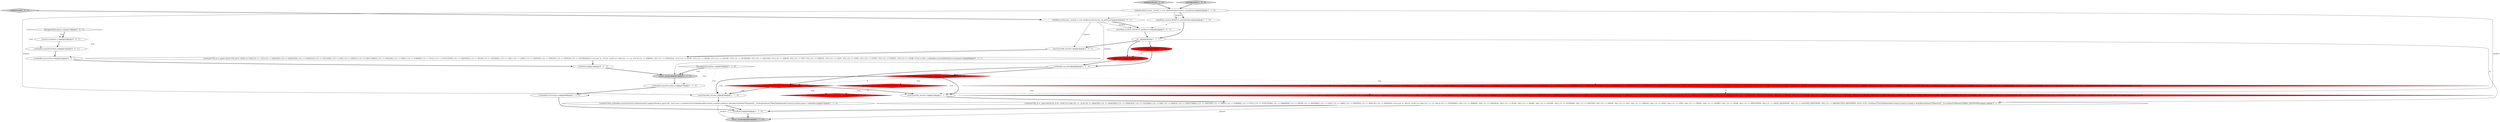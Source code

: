 digraph {
23 [style = filled, label = "getInterpreter().adaptivePredict(_input,102,_ctx)@@@30@@@['0', '1', '0']", fillcolor = red, shape = diamond image = "AAA1AAABBB2BBB"];
20 [style = filled, label = "getInterpreter().adaptivePredict(_input,103,_ctx)@@@9@@@['0', '1', '0']", fillcolor = red, shape = diamond image = "AAA1AAABBB2BBB"];
11 [style = filled, label = "{setState(758)_la = _input.LA(1)if ((((_la) & ~0x3f) == 0 && ((1L << _la) & ((1L << ANALYZE) | (1L << ANALYZED) | (1L << CATALOGS) | (1L << COLUMNS) | (1L << DAY) | (1L << DEBUG) | (1L << EXECUTABLE) | (1L << EXPLAIN) | (1L << FIRST) | (1L << FORMAT) | (1L << FULL) | (1L << FUNCTIONS) | (1L << GRAPHVIZ) | (1L << HOUR) | (1L << INTERVAL) | (1L << LAST) | (1L << LIMIT) | (1L << MAPPED) | (1L << MINUTE) | (1L << MONTH))) != 0) || ((((_la - 64)) & ~0x3f) == 0 && ((1L << (_la - 64)) & ((1L << (OPTIMIZED - 64)) | (1L << (PARSED - 64)) | (1L << (PHYSICAL - 64)) | (1L << (PLAN - 64)) | (1L << (RLIKE - 64)) | (1L << (QUERY - 64)) | (1L << (SCHEMAS - 64)) | (1L << (SECOND - 64)) | (1L << (SHOW - 64)) | (1L << (SYS - 64)) | (1L << (TABLES - 64)) | (1L << (TEXT - 64)) | (1L << (TYPE - 64)) | (1L << (TYPES - 64)) | (1L << (VERIFY - 64)) | (1L << (YEAR - 64)) | (1L << (IDENTIFIER - 64)) | (1L << (DIGIT_IDENTIFIER - 64)) | (1L << (QUOTED_IDENTIFIER - 64)) | (1L << (BACKQUOTED_IDENTIFIER - 64)))) != 0)) {{setState(755)((TableIdentifierContext)_localctx).catalog = identifier()setState(756)match(T__3)}}setState(760)match(TABLE_IDENTIFIER)}@@@11@@@['1', '1', '0']", fillcolor = white, shape = ellipse image = "AAA0AAABBB1BBB"];
5 [style = filled, label = "_errHandler.sync(this)@@@8@@@['1', '1', '0']", fillcolor = white, shape = ellipse image = "AAA0AAABBB1BBB"];
21 [style = filled, label = "tableIdentifier['0', '1', '0']", fillcolor = lightgray, shape = diamond image = "AAA0AAABBB2BBB"];
16 [style = filled, label = "getInterpreter().adaptivePredict(_input,101,_ctx)@@@9@@@['1', '0', '0']", fillcolor = red, shape = diamond image = "AAA1AAABBB1BBB"];
25 [style = filled, label = "NonReservedContext _localctx = new NonReservedContext(_ctx,getState())@@@3@@@['0', '0', '1']", fillcolor = white, shape = ellipse image = "AAA0AAABBB3BBB"];
29 [style = filled, label = "{setState(776)_la = _input.LA(1)if (!((((_la) & ~0x3f) == 0 && ((1L << _la) & ((1L << ANALYZE) | (1L << ANALYZED) | (1L << CATALOGS) | (1L << COLUMNS) | (1L << DAY) | (1L << DEBUG) | (1L << EXECUTABLE) | (1L << EXPLAIN) | (1L << FIRST) | (1L << FORMAT) | (1L << FULL) | (1L << FUNCTIONS) | (1L << GRAPHVIZ) | (1L << HOUR) | (1L << INTERVAL) | (1L << LAST) | (1L << LIMIT) | (1L << MAPPED) | (1L << MINUTE) | (1L << MONTH) | (1L << OPTIMIZED))) != 0) || ((((_la - 67)) & ~0x3f) == 0 && ((1L << (_la - 67)) & ((1L << (PARSED - 67)) | (1L << (PHYSICAL - 67)) | (1L << (PLAN - 67)) | (1L << (RLIKE - 67)) | (1L << (QUERY - 67)) | (1L << (SCHEMAS - 67)) | (1L << (SECOND - 67)) | (1L << (SHOW - 67)) | (1L << (SYS - 67)) | (1L << (TABLES - 67)) | (1L << (TEXT - 67)) | (1L << (TYPE - 67)) | (1L << (TYPES - 67)) | (1L << (VERIFY - 67)) | (1L << (YEAR - 67)))) != 0))) {_errHandler.recoverInline(this)}{consume()}}@@@8@@@['0', '0', '1']", fillcolor = white, shape = ellipse image = "AAA0AAABBB3BBB"];
31 [style = filled, label = "_errHandler.reportError(this,re)@@@21@@@['0', '0', '1']", fillcolor = white, shape = ellipse image = "AAA0AAABBB3BBB"];
19 [style = filled, label = "(((_la) & ~0x3f) == 0 && ((1L << _la) & ((1L << ANALYZE) | (1L << ANALYZED) | (1L << CATALOGS) | (1L << COLUMNS) | (1L << DAY) | (1L << DEBUG) | (1L << EXECUTABLE) | (1L << EXPLAIN) | (1L << FIRST) | (1L << FORMAT) | (1L << FULL) | (1L << FUNCTIONS) | (1L << GRAPHVIZ) | (1L << HOUR) | (1L << INTERVAL) | (1L << LAST) | (1L << LIMIT) | (1L << MAPPED) | (1L << MINUTE) | (1L << MONTH))) != 0) || ((((_la - 64)) & ~0x3f) == 0 && ((1L << (_la - 64)) & ((1L << (OPTIMIZED - 64)) | (1L << (PARSED - 64)) | (1L << (PHYSICAL - 64)) | (1L << (PLAN - 64)) | (1L << (RLIKE - 64)) | (1L << (QUERY - 64)) | (1L << (SCHEMAS - 64)) | (1L << (SECOND - 64)) | (1L << (SHOW - 64)) | (1L << (SYS - 64)) | (1L << (TABLES - 64)) | (1L << (TEXT - 64)) | (1L << (TYPE - 64)) | (1L << (TYPES - 64)) | (1L << (VERIFY - 64)) | (1L << (YEAR - 64)) | (1L << (IDENTIFIER - 64)) | (1L << (DIGIT_IDENTIFIER - 64)) | (1L << (QUOTED_IDENTIFIER - 64)) | (1L << (BACKQUOTED_IDENTIFIER - 64)))) != 0)@@@14@@@['0', '1', '0']", fillcolor = red, shape = diamond image = "AAA1AAABBB2BBB"];
24 [style = filled, label = "RecognitionException re@@@19@@@['0', '0', '1']", fillcolor = white, shape = diamond image = "AAA0AAABBB3BBB"];
30 [style = filled, label = "_errHandler.recover(this,re)@@@22@@@['0', '0', '1']", fillcolor = white, shape = ellipse image = "AAA0AAABBB3BBB"];
32 [style = filled, label = "enterRule(_localctx,106,RULE_nonReserved)@@@4@@@['0', '0', '1']", fillcolor = white, shape = ellipse image = "AAA0AAABBB3BBB"];
9 [style = filled, label = "_errHandler.reportError(this,re)@@@47@@@['1', '1', '0']", fillcolor = white, shape = ellipse image = "AAA0AAABBB1BBB"];
0 [style = filled, label = "{exitRule()}@@@50@@@['1', '1', '0']", fillcolor = white, shape = ellipse image = "AAA0AAABBB1BBB"];
26 [style = filled, label = "enterOuterAlt(_localctx,1)@@@7@@@['0', '0', '1']", fillcolor = white, shape = ellipse image = "AAA0AAABBB3BBB"];
18 [style = filled, label = "int _la@@@5@@@['1', '1', '1']", fillcolor = white, shape = ellipse image = "AAA0AAABBB1BBB"];
33 [style = filled, label = "_localctx.exception = re@@@20@@@['0', '0', '1']", fillcolor = white, shape = ellipse image = "AAA0AAABBB3BBB"];
6 [style = filled, label = "return _localctx@@@27@@@['1', '1', '1']", fillcolor = lightgray, shape = ellipse image = "AAA0AAABBB1BBB"];
13 [style = filled, label = "getInterpreter().adaptivePredict(_input,100,_ctx)@@@30@@@['1', '0', '0']", fillcolor = red, shape = diamond image = "AAA1AAABBB1BBB"];
12 [style = filled, label = "RecognitionException re@@@45@@@['1', '1', '0']", fillcolor = white, shape = diamond image = "AAA0AAABBB1BBB"];
10 [style = filled, label = "tableIdentifier['1', '0', '0']", fillcolor = lightgray, shape = diamond image = "AAA0AAABBB1BBB"];
28 [style = filled, label = "{exitRule()}@@@24@@@['0', '0', '1']", fillcolor = white, shape = ellipse image = "AAA0AAABBB3BBB"];
17 [style = filled, label = "TableIdentifierContext _localctx = new TableIdentifierContext(_ctx,getState())@@@3@@@['1', '1', '0']", fillcolor = white, shape = ellipse image = "AAA0AAABBB1BBB"];
1 [style = filled, label = "enterOuterAlt(_localctx,1)@@@10@@@['1', '1', '0']", fillcolor = white, shape = ellipse image = "AAA0AAABBB1BBB"];
15 [style = filled, label = "return _localctx@@@53@@@['1', '1', '0']", fillcolor = lightgray, shape = ellipse image = "AAA0AAABBB1BBB"];
8 [style = filled, label = "{setState(764)_errHandler.sync(this)switch (getInterpreter().adaptivePredict(_input,102,_ctx)) {case 1:{setState(761)((TableIdentifierContext)_localctx).catalog = identifier()setState(762)match(T__3)}breaksetState(766)((TableIdentifierContext)_localctx).name = identifier()}@@@27@@@['1', '1', '0']", fillcolor = white, shape = ellipse image = "AAA0AAABBB1BBB"];
22 [style = filled, label = "setState(767)@@@7@@@['0', '1', '0']", fillcolor = red, shape = ellipse image = "AAA1AAABBB2BBB"];
3 [style = filled, label = "_errHandler.recover(this,re)@@@48@@@['1', '1', '0']", fillcolor = white, shape = ellipse image = "AAA0AAABBB1BBB"];
14 [style = filled, label = "enterRule(_localctx,96,RULE_tableIdentifier)@@@4@@@['1', '1', '0']", fillcolor = white, shape = ellipse image = "AAA0AAABBB1BBB"];
4 [style = filled, label = "(((_la) & ~0x3f) == 0 && ((1L << _la) & ((1L << ANALYZE) | (1L << ANALYZED) | (1L << CATALOGS) | (1L << COLUMNS) | (1L << DAY) | (1L << DEBUG) | (1L << EXECUTABLE) | (1L << EXPLAIN) | (1L << FIRST) | (1L << FORMAT) | (1L << FULL) | (1L << FUNCTIONS) | (1L << GRAPHVIZ) | (1L << HOUR) | (1L << INTERVAL) | (1L << LAST) | (1L << LIMIT) | (1L << MAPPED) | (1L << MINUTE) | (1L << MONTH) | (1L << OPTIMIZED))) != 0) || ((((_la - 67)) & ~0x3f) == 0 && ((1L << (_la - 67)) & ((1L << (PARSED - 67)) | (1L << (PHYSICAL - 67)) | (1L << (PLAN - 67)) | (1L << (RLIKE - 67)) | (1L << (QUERY - 67)) | (1L << (SCHEMAS - 67)) | (1L << (SECOND - 67)) | (1L << (SHOW - 67)) | (1L << (SYS - 67)) | (1L << (TABLES - 67)) | (1L << (TEXT - 67)) | (1L << (TYPE - 67)) | (1L << (TYPES - 67)) | (1L << (VERIFY - 67)) | (1L << (YEAR - 67)) | (1L << (IDENTIFIER - 67)) | (1L << (DIGIT_IDENTIFIER - 67)) | (1L << (QUOTED_IDENTIFIER - 67)) | (1L << (BACKQUOTED_IDENTIFIER - 67)))) != 0)@@@14@@@['1', '0', '0']", fillcolor = red, shape = diamond image = "AAA1AAABBB1BBB"];
7 [style = filled, label = "setState(759)@@@7@@@['1', '0', '0']", fillcolor = red, shape = ellipse image = "AAA1AAABBB1BBB"];
27 [style = filled, label = "nonReserved['0', '0', '1']", fillcolor = lightgray, shape = diamond image = "AAA0AAABBB3BBB"];
2 [style = filled, label = "enterOuterAlt(_localctx,2)@@@26@@@['1', '1', '0']", fillcolor = white, shape = ellipse image = "AAA0AAABBB1BBB"];
12->3 [style = dotted, label="true"];
28->6 [style = bold, label=""];
17->2 [style = solid, label="_localctx"];
16->2 [style = dotted, label="true"];
16->13 [style = dotted, label="true"];
5->20 [style = bold, label=""];
26->29 [style = bold, label=""];
18->26 [style = bold, label=""];
17->1 [style = solid, label="_localctx"];
24->31 [style = dotted, label="true"];
25->32 [style = bold, label=""];
24->33 [style = dotted, label="true"];
24->30 [style = dotted, label="true"];
10->17 [style = bold, label=""];
25->32 [style = solid, label="_localctx"];
20->1 [style = bold, label=""];
16->2 [style = bold, label=""];
16->4 [style = dotted, label="true"];
12->6 [style = bold, label=""];
13->23 [style = dashed, label="0"];
22->5 [style = bold, label=""];
17->25 [style = dashed, label="0"];
0->15 [style = bold, label=""];
3->0 [style = bold, label=""];
1->11 [style = bold, label=""];
20->2 [style = bold, label=""];
11->15 [style = solid, label="_localctx"];
25->26 [style = solid, label="_localctx"];
5->16 [style = bold, label=""];
8->0 [style = bold, label=""];
29->28 [style = bold, label=""];
24->33 [style = bold, label=""];
7->5 [style = bold, label=""];
11->0 [style = bold, label=""];
18->22 [style = bold, label=""];
30->28 [style = bold, label=""];
14->32 [style = dashed, label="0"];
20->1 [style = dotted, label="true"];
16->1 [style = dotted, label="true"];
16->1 [style = bold, label=""];
12->6 [style = dotted, label="true"];
17->14 [style = bold, label=""];
8->15 [style = solid, label="_localctx"];
25->6 [style = solid, label="_localctx"];
31->30 [style = bold, label=""];
20->23 [style = dotted, label="true"];
33->31 [style = bold, label=""];
9->3 [style = bold, label=""];
20->2 [style = dotted, label="true"];
4->19 [style = dashed, label="0"];
14->18 [style = bold, label=""];
20->19 [style = dotted, label="true"];
32->18 [style = bold, label=""];
6->9 [style = bold, label=""];
18->7 [style = bold, label=""];
21->17 [style = bold, label=""];
27->25 [style = bold, label=""];
7->22 [style = dashed, label="0"];
18->11 [style = solid, label="_la"];
17->14 [style = solid, label="_localctx"];
2->8 [style = bold, label=""];
12->9 [style = dotted, label="true"];
16->20 [style = dashed, label="0"];
}
